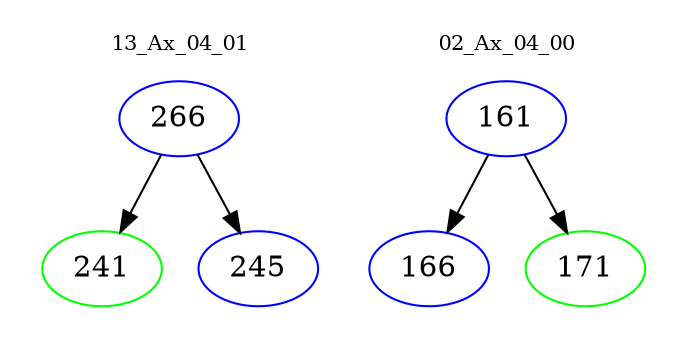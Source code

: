 digraph{
subgraph cluster_0 {
color = white
label = "13_Ax_04_01";
fontsize=10;
T0_266 [label="266", color="blue"]
T0_266 -> T0_241 [color="black"]
T0_241 [label="241", color="green"]
T0_266 -> T0_245 [color="black"]
T0_245 [label="245", color="blue"]
}
subgraph cluster_1 {
color = white
label = "02_Ax_04_00";
fontsize=10;
T1_161 [label="161", color="blue"]
T1_161 -> T1_166 [color="black"]
T1_166 [label="166", color="blue"]
T1_161 -> T1_171 [color="black"]
T1_171 [label="171", color="green"]
}
}
